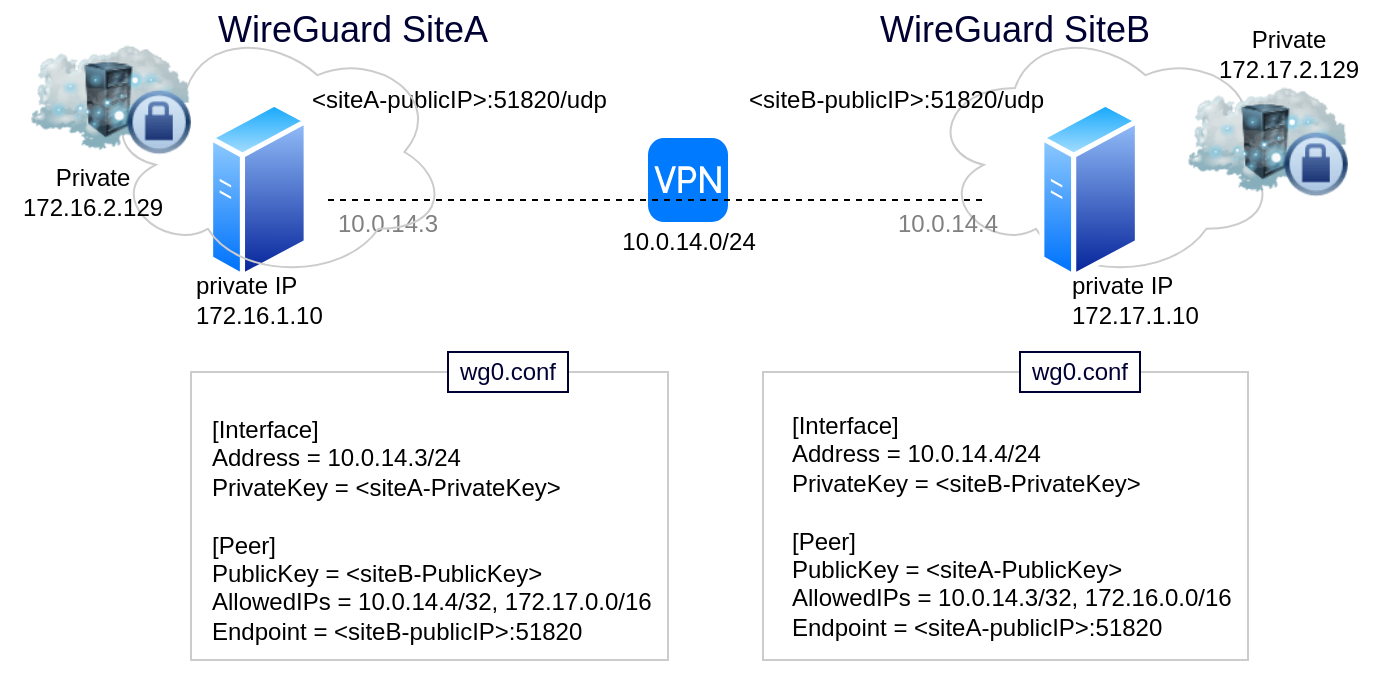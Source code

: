 <mxfile version="14.7.3" type="github">
  <diagram id="q2G_-PPmdE-SMA_Du7N_" name="Page-1">
    <mxGraphModel dx="1823" dy="722" grid="1" gridSize="10" guides="1" tooltips="1" connect="1" arrows="1" fold="1" page="1" pageScale="1" pageWidth="850" pageHeight="1100" math="0" shadow="0">
      <root>
        <mxCell id="0" />
        <mxCell id="1" parent="0" />
        <mxCell id="tgCxKbZeOhLsTXyDdAwm-7" value="" style="ellipse;shape=cloud;whiteSpace=wrap;html=1;align=right;strokeColor=#CCCCCC;fillColor=none;" parent="1" vertex="1">
          <mxGeometry x="450" y="172" width="174" height="128" as="geometry" />
        </mxCell>
        <mxCell id="lL4FD40Lk23T4WLXlxyA-21" value="" style="rounded=0;whiteSpace=wrap;html=1;strokeColor=#CCCCCC;" parent="1" vertex="1">
          <mxGeometry x="367.5" y="346" width="242.5" height="144" as="geometry" />
        </mxCell>
        <mxCell id="lL4FD40Lk23T4WLXlxyA-22" value="wg0.conf" style="rounded=0;whiteSpace=wrap;html=1;align=center;strokeColor=#000033;fontColor=#000033;" parent="1" vertex="1">
          <mxGeometry x="496" y="336" width="60" height="20" as="geometry" />
        </mxCell>
        <mxCell id="lL4FD40Lk23T4WLXlxyA-11" value="" style="rounded=0;whiteSpace=wrap;html=1;strokeColor=#CCCCCC;" parent="1" vertex="1">
          <mxGeometry x="81.5" y="346" width="238.5" height="144" as="geometry" />
        </mxCell>
        <mxCell id="lL4FD40Lk23T4WLXlxyA-1" value="" style="aspect=fixed;perimeter=ellipsePerimeter;html=1;align=center;shadow=0;dashed=0;spacingTop=3;image;image=img/lib/active_directory/generic_server.svg;" parent="1" vertex="1">
          <mxGeometry x="90" y="210" width="50.4" height="90" as="geometry" />
        </mxCell>
        <mxCell id="lL4FD40Lk23T4WLXlxyA-3" value="" style="html=1;strokeWidth=1;shadow=0;dashed=0;shape=mxgraph.ios7.misc.vpn;fillColor=#007AFF;strokeColor=none;buttonText=;strokeColor2=#222222;fontColor=#222222;fontSize=8;verticalLabelPosition=bottom;verticalAlign=top;align=center;" parent="1" vertex="1">
          <mxGeometry x="310" y="229" width="40" height="42" as="geometry" />
        </mxCell>
        <mxCell id="lL4FD40Lk23T4WLXlxyA-4" value="" style="endArrow=none;dashed=1;html=1;" parent="1" edge="1">
          <mxGeometry width="50" height="50" relative="1" as="geometry">
            <mxPoint x="150" y="260" as="sourcePoint" />
            <mxPoint x="480" y="260" as="targetPoint" />
          </mxGeometry>
        </mxCell>
        <mxCell id="lL4FD40Lk23T4WLXlxyA-5" value="10.0.14.3" style="text;html=1;strokeColor=none;fillColor=none;align=center;verticalAlign=middle;whiteSpace=wrap;rounded=0;fontColor=#808080;" parent="1" vertex="1">
          <mxGeometry x="160" y="262" width="40" height="20" as="geometry" />
        </mxCell>
        <mxCell id="lL4FD40Lk23T4WLXlxyA-6" value="10.0.14.0/24" style="text;html=1;align=center;verticalAlign=middle;resizable=0;points=[];autosize=1;strokeColor=none;" parent="1" vertex="1">
          <mxGeometry x="290" y="271" width="80" height="20" as="geometry" />
        </mxCell>
        <mxCell id="lL4FD40Lk23T4WLXlxyA-8" value="10.0.14.4" style="text;html=1;strokeColor=none;fillColor=none;align=center;verticalAlign=middle;whiteSpace=wrap;rounded=0;fontColor=#808080;" parent="1" vertex="1">
          <mxGeometry x="440" y="262" width="40" height="20" as="geometry" />
        </mxCell>
        <mxCell id="lL4FD40Lk23T4WLXlxyA-10" value="&lt;div&gt;private IP&lt;br&gt;&lt;/div&gt;&lt;div&gt;172.16.1.10&lt;/div&gt;" style="text;html=1;strokeColor=none;fillColor=none;align=left;verticalAlign=middle;whiteSpace=wrap;rounded=0;" parent="1" vertex="1">
          <mxGeometry x="81.5" y="300" width="70" height="20" as="geometry" />
        </mxCell>
        <mxCell id="lL4FD40Lk23T4WLXlxyA-12" value="&lt;div&gt;[Interface]&lt;/div&gt;&lt;div&gt;Address = 10.0.14.3/24&lt;/div&gt;&lt;div&gt;PrivateKey = &amp;lt;siteA-PrivateKey&amp;gt;&lt;/div&gt;&lt;div&gt;&lt;br&gt;&lt;/div&gt;&lt;div&gt;[Peer]&lt;/div&gt;&lt;div&gt;PublicKey = &amp;lt;siteB-PublicKey&amp;gt;&lt;/div&gt;&lt;div&gt;AllowedIPs = 10.0.14.4/32, 172.17.0.0/16&lt;/div&gt;&lt;div&gt;Endpoint = &amp;lt;siteB-publicIP&amp;gt;:51820&lt;br&gt;&lt;/div&gt;&lt;div&gt;&lt;br&gt;&lt;/div&gt;" style="text;html=1;strokeColor=none;fillColor=none;align=left;verticalAlign=top;whiteSpace=wrap;rounded=0;" parent="1" vertex="1">
          <mxGeometry x="90" y="361" width="230" height="129" as="geometry" />
        </mxCell>
        <mxCell id="lL4FD40Lk23T4WLXlxyA-13" value="&lt;div&gt;&amp;lt;siteA-publicIP&amp;gt;:51820/udp&lt;/div&gt;" style="text;html=1;strokeColor=none;fillColor=none;align=left;verticalAlign=middle;whiteSpace=wrap;rounded=0;" parent="1" vertex="1">
          <mxGeometry x="140.4" y="200" width="159.6" height="20" as="geometry" />
        </mxCell>
        <mxCell id="lL4FD40Lk23T4WLXlxyA-16" value="&lt;div&gt;[Interface]&lt;/div&gt;&lt;div&gt;Address = 10.0.14.4/24&lt;/div&gt;&lt;div&gt;PrivateKey = &amp;lt;siteB-PrivateKey&amp;gt;&lt;/div&gt;&lt;div&gt;&lt;br&gt;&lt;/div&gt;&lt;div&gt;[Peer]&lt;/div&gt;&lt;div&gt;PublicKey = &amp;lt;siteA-PublicKey&amp;gt;&lt;/div&gt;&lt;div&gt;AllowedIPs = 10.0.14.3/32, 172.16.0.0/16&lt;/div&gt;&lt;div&gt;Endpoint = &amp;lt;siteA-publicIP&amp;gt;:51820&lt;br&gt;&lt;/div&gt;&lt;div&gt;&lt;br&gt;&lt;/div&gt;" style="text;html=1;fillColor=none;align=left;verticalAlign=top;whiteSpace=wrap;rounded=0;perimeterSpacing=0;" parent="1" vertex="1">
          <mxGeometry x="380" y="359" width="250" height="131" as="geometry" />
        </mxCell>
        <mxCell id="lL4FD40Lk23T4WLXlxyA-18" value="wg0.conf" style="rounded=0;whiteSpace=wrap;html=1;align=center;strokeColor=#000033;fontColor=#000033;" parent="1" vertex="1">
          <mxGeometry x="210" y="336" width="60" height="20" as="geometry" />
        </mxCell>
        <mxCell id="lL4FD40Lk23T4WLXlxyA-24" value="WireGuard SiteA" style="text;html=1;align=center;verticalAlign=middle;resizable=0;points=[];autosize=1;strokeColor=none;fontColor=#000033;fontSize=18;" parent="1" vertex="1">
          <mxGeometry x="86.5" y="160" width="150" height="30" as="geometry" />
        </mxCell>
        <mxCell id="tgCxKbZeOhLsTXyDdAwm-1" value="" style="aspect=fixed;perimeter=ellipsePerimeter;html=1;align=center;shadow=0;dashed=0;spacingTop=3;image;image=img/lib/active_directory/generic_server.svg;" parent="1" vertex="1">
          <mxGeometry x="505.6" y="210" width="50.4" height="90" as="geometry" />
        </mxCell>
        <mxCell id="tgCxKbZeOhLsTXyDdAwm-2" value="WireGuard SiteB" style="text;html=1;align=center;verticalAlign=middle;resizable=0;points=[];autosize=1;strokeColor=none;fontColor=#000033;fontSize=18;" parent="1" vertex="1">
          <mxGeometry x="417.5" y="160" width="150" height="30" as="geometry" />
        </mxCell>
        <mxCell id="tgCxKbZeOhLsTXyDdAwm-3" value="&lt;div&gt;&amp;lt;siteB-publicIP&amp;gt;:51820/udp&lt;/div&gt;" style="text;html=1;strokeColor=none;fillColor=none;align=right;verticalAlign=middle;whiteSpace=wrap;rounded=0;" parent="1" vertex="1">
          <mxGeometry x="340" y="200" width="169.6" height="20" as="geometry" />
        </mxCell>
        <mxCell id="tgCxKbZeOhLsTXyDdAwm-4" value="&lt;div&gt;private IP&lt;br&gt;&lt;/div&gt;&lt;div&gt;172.17.1.10&lt;/div&gt;" style="text;html=1;strokeColor=none;fillColor=none;align=left;verticalAlign=middle;whiteSpace=wrap;rounded=0;" parent="1" vertex="1">
          <mxGeometry x="520" y="300" width="70" height="20" as="geometry" />
        </mxCell>
        <mxCell id="tgCxKbZeOhLsTXyDdAwm-9" value="" style="ellipse;shape=cloud;whiteSpace=wrap;html=1;align=right;strokeColor=#CCCCCC;fillColor=none;" parent="1" vertex="1">
          <mxGeometry x="36" y="172" width="174" height="128" as="geometry" />
        </mxCell>
        <mxCell id="tgCxKbZeOhLsTXyDdAwm-10" value="" style="image;html=1;image=img/lib/clip_art/networking/Cloud_Rack_Private_128x128.png;strokeColor=#CCCCCC;fillColor=none;align=right;" parent="1" vertex="1">
          <mxGeometry x="580" y="191" width="80" height="80" as="geometry" />
        </mxCell>
        <mxCell id="tgCxKbZeOhLsTXyDdAwm-11" value="" style="image;html=1;image=img/lib/clip_art/networking/Cloud_Rack_Private_128x128.png;strokeColor=#CCCCCC;fillColor=none;align=right;" parent="1" vertex="1">
          <mxGeometry x="1.5" y="170" width="80" height="80" as="geometry" />
        </mxCell>
        <mxCell id="tgCxKbZeOhLsTXyDdAwm-12" value="&lt;div&gt;Private&lt;/div&gt;&lt;div&gt;172.17.2.129&lt;br&gt;&lt;/div&gt;" style="text;html=1;align=center;verticalAlign=middle;resizable=0;points=[];autosize=1;strokeColor=none;" parent="1" vertex="1">
          <mxGeometry x="585" y="172" width="90" height="30" as="geometry" />
        </mxCell>
        <mxCell id="tgCxKbZeOhLsTXyDdAwm-13" value="&lt;div&gt;Private&lt;/div&gt;&lt;div&gt;172.16.2.129&lt;br&gt;&lt;/div&gt;" style="text;html=1;align=center;verticalAlign=middle;resizable=0;points=[];autosize=1;strokeColor=none;" parent="1" vertex="1">
          <mxGeometry x="-13.5" y="241" width="90" height="30" as="geometry" />
        </mxCell>
      </root>
    </mxGraphModel>
  </diagram>
</mxfile>
